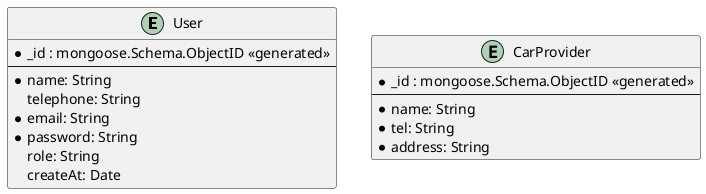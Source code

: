 @startuml
entity "User" as User {
    *_id : mongoose.Schema.ObjectID <<generated>>
    --
    *name: String
    telephone: String
    *email: String
    *password: String
    role: String
    createAt: Date
}

entity "CarProvider" as CarProvider {
    *_id : mongoose.Schema.ObjectID <<generated>>
    --
    *name: String
    *tel: String
    *address: String
}
@enduml